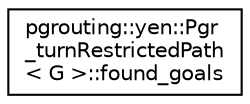 digraph "Graphical Class Hierarchy"
{
  edge [fontname="Helvetica",fontsize="10",labelfontname="Helvetica",labelfontsize="10"];
  node [fontname="Helvetica",fontsize="10",shape=record];
  rankdir="LR";
  Node1 [label="pgrouting::yen::Pgr\l_turnRestrictedPath\l\< G \>::found_goals",height=0.2,width=0.4,color="black", fillcolor="white", style="filled",URL="$structpgrouting_1_1yen_1_1Pgr__turnRestrictedPath_1_1found__goals.html"];
}
